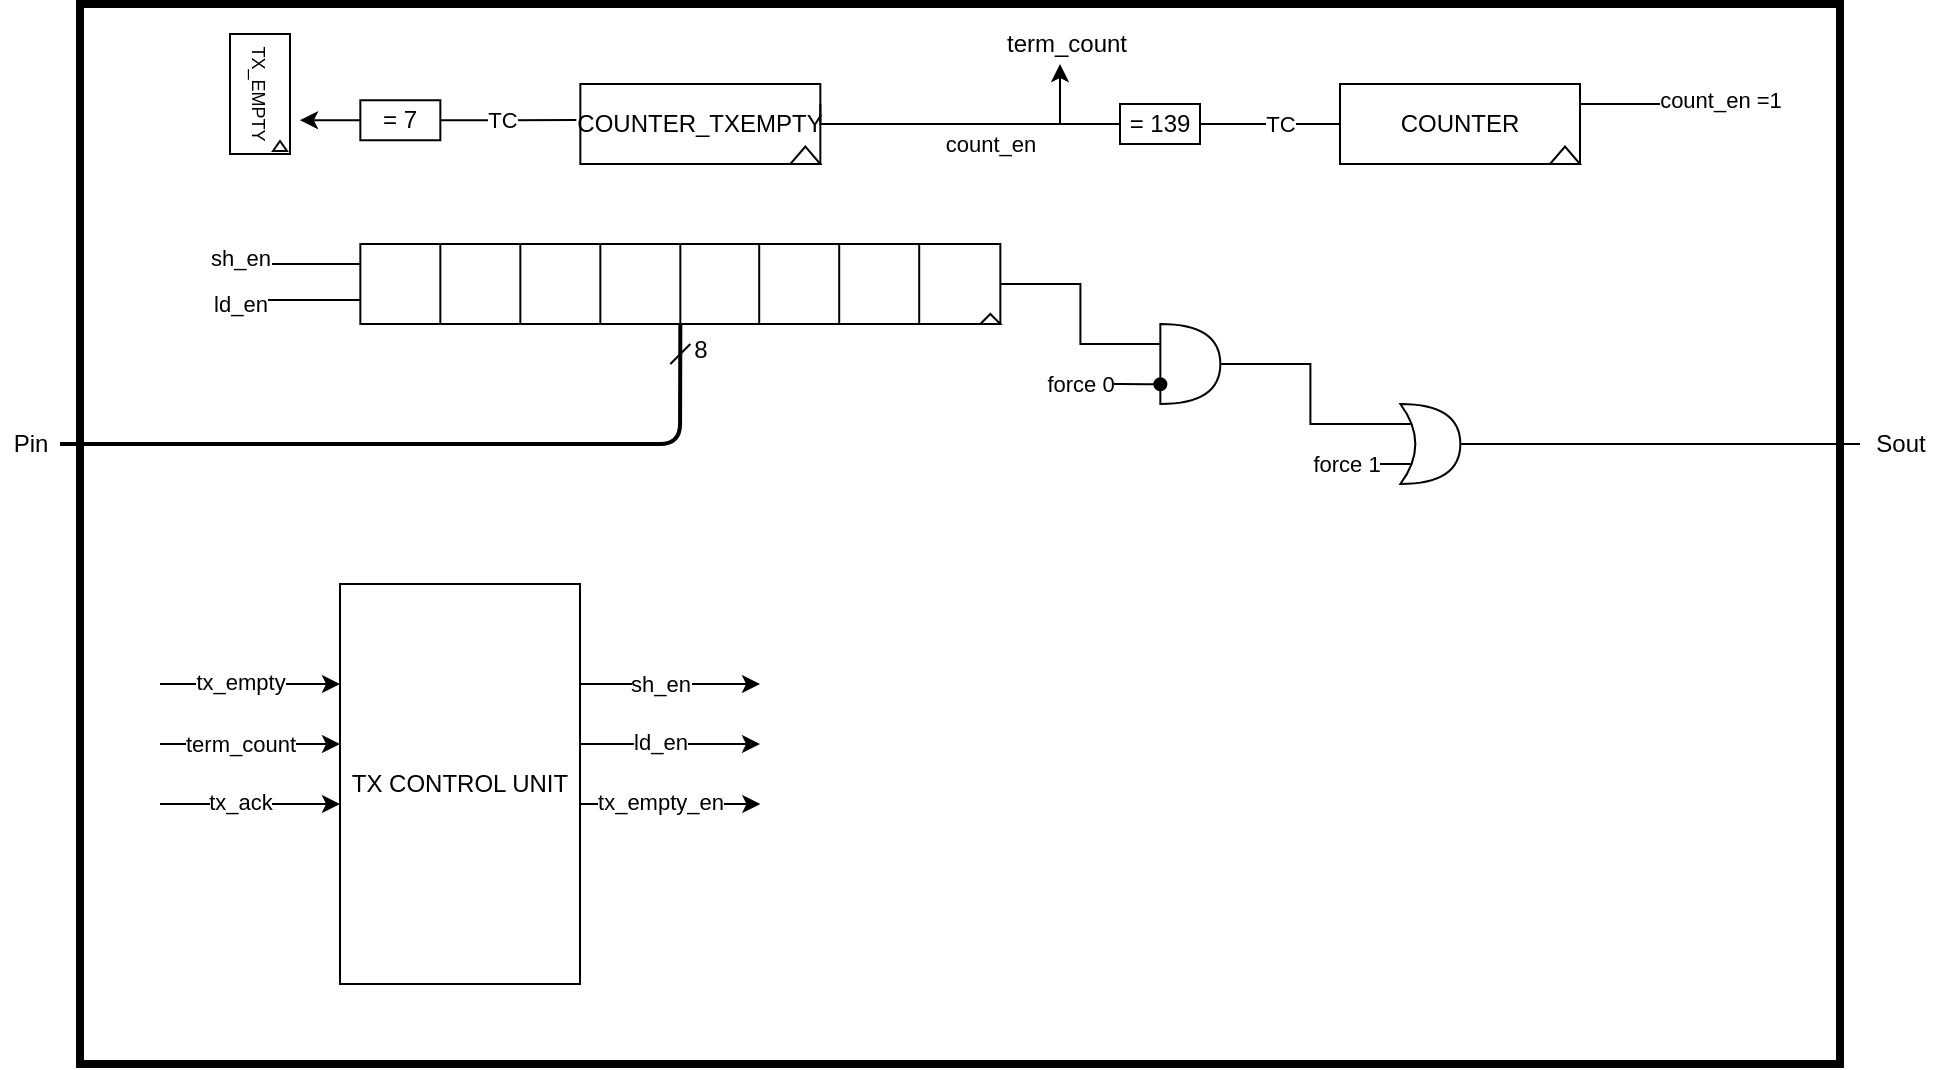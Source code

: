 <mxfile version="14.0.0" type="github">
  <diagram id="E9eVKeKwsIIePYfuzSH1" name="Page-1">
    <mxGraphModel dx="1588" dy="876" grid="1" gridSize="10" guides="1" tooltips="1" connect="1" arrows="1" fold="1" page="1" pageScale="1" pageWidth="827" pageHeight="1169" math="0" shadow="0">
      <root>
        <mxCell id="0" />
        <mxCell id="1" parent="0" />
        <mxCell id="0zrNOvpAkK2AncdlTujS-1" style="edgeStyle=orthogonalEdgeStyle;rounded=0;orthogonalLoop=1;jettySize=auto;html=1;entryX=0;entryY=0.25;entryDx=0;entryDy=0;entryPerimeter=0;endArrow=none;endFill=0;" parent="1" source="0zrNOvpAkK2AncdlTujS-2" target="0zrNOvpAkK2AncdlTujS-14" edge="1">
          <mxGeometry relative="1" as="geometry" />
        </mxCell>
        <mxCell id="0zrNOvpAkK2AncdlTujS-2" value="" style="rounded=0;whiteSpace=wrap;html=1;" parent="1" vertex="1">
          <mxGeometry x="180.17" y="150" width="320" height="40" as="geometry" />
        </mxCell>
        <mxCell id="0zrNOvpAkK2AncdlTujS-3" value="" style="endArrow=none;html=1;" parent="1" edge="1">
          <mxGeometry width="50" height="50" relative="1" as="geometry">
            <mxPoint x="220.17" y="190" as="sourcePoint" />
            <mxPoint x="220.17" y="150" as="targetPoint" />
          </mxGeometry>
        </mxCell>
        <mxCell id="0zrNOvpAkK2AncdlTujS-4" value="" style="endArrow=none;html=1;" parent="1" edge="1">
          <mxGeometry width="50" height="50" relative="1" as="geometry">
            <mxPoint x="260.17" y="190" as="sourcePoint" />
            <mxPoint x="260.17" y="150" as="targetPoint" />
          </mxGeometry>
        </mxCell>
        <mxCell id="0zrNOvpAkK2AncdlTujS-5" value="" style="endArrow=none;html=1;" parent="1" edge="1">
          <mxGeometry width="50" height="50" relative="1" as="geometry">
            <mxPoint x="300.17" y="190" as="sourcePoint" />
            <mxPoint x="300.17" y="150" as="targetPoint" />
          </mxGeometry>
        </mxCell>
        <mxCell id="0zrNOvpAkK2AncdlTujS-6" value="" style="endArrow=none;html=1;" parent="1" edge="1">
          <mxGeometry width="50" height="50" relative="1" as="geometry">
            <mxPoint x="340.17" y="190" as="sourcePoint" />
            <mxPoint x="340.17" y="150" as="targetPoint" />
          </mxGeometry>
        </mxCell>
        <mxCell id="0zrNOvpAkK2AncdlTujS-7" value="" style="endArrow=none;html=1;" parent="1" edge="1">
          <mxGeometry width="50" height="50" relative="1" as="geometry">
            <mxPoint x="379.6" y="190" as="sourcePoint" />
            <mxPoint x="379.6" y="150" as="targetPoint" />
          </mxGeometry>
        </mxCell>
        <mxCell id="0zrNOvpAkK2AncdlTujS-8" value="" style="endArrow=none;html=1;" parent="1" edge="1">
          <mxGeometry width="50" height="50" relative="1" as="geometry">
            <mxPoint x="419.6" y="190" as="sourcePoint" />
            <mxPoint x="419.6" y="150" as="targetPoint" />
          </mxGeometry>
        </mxCell>
        <mxCell id="0zrNOvpAkK2AncdlTujS-9" value="" style="endArrow=none;html=1;" parent="1" edge="1">
          <mxGeometry width="50" height="50" relative="1" as="geometry">
            <mxPoint x="459.6" y="190" as="sourcePoint" />
            <mxPoint x="459.6" y="150" as="targetPoint" />
          </mxGeometry>
        </mxCell>
        <mxCell id="0zrNOvpAkK2AncdlTujS-10" value="" style="triangle;whiteSpace=wrap;html=1;rotation=-90;" parent="1" vertex="1">
          <mxGeometry x="492.67" y="182.5" width="5" height="10" as="geometry" />
        </mxCell>
        <mxCell id="0zrNOvpAkK2AncdlTujS-11" value="" style="endArrow=none;html=1;strokeWidth=2;endFill=0;" parent="1" source="0zrNOvpAkK2AncdlTujS-33" edge="1">
          <mxGeometry width="50" height="50" relative="1" as="geometry">
            <mxPoint x="60" y="250" as="sourcePoint" />
            <mxPoint x="340.17" y="190" as="targetPoint" />
            <Array as="points">
              <mxPoint x="340" y="250" />
            </Array>
          </mxGeometry>
        </mxCell>
        <mxCell id="0zrNOvpAkK2AncdlTujS-12" value="" style="shape=xor;whiteSpace=wrap;html=1;" parent="1" vertex="1">
          <mxGeometry x="700.17" y="230" width="30" height="40" as="geometry" />
        </mxCell>
        <mxCell id="0zrNOvpAkK2AncdlTujS-13" style="edgeStyle=orthogonalEdgeStyle;rounded=0;orthogonalLoop=1;jettySize=auto;html=1;entryX=0.175;entryY=0.25;entryDx=0;entryDy=0;entryPerimeter=0;endArrow=none;endFill=0;" parent="1" source="0zrNOvpAkK2AncdlTujS-14" target="0zrNOvpAkK2AncdlTujS-12" edge="1">
          <mxGeometry relative="1" as="geometry" />
        </mxCell>
        <mxCell id="0zrNOvpAkK2AncdlTujS-14" value="" style="shape=or;whiteSpace=wrap;html=1;" parent="1" vertex="1">
          <mxGeometry x="580.17" y="190" width="30" height="40" as="geometry" />
        </mxCell>
        <mxCell id="0zrNOvpAkK2AncdlTujS-15" value="" style="endArrow=oval;html=1;endFill=1;" parent="1" edge="1">
          <mxGeometry width="50" height="50" relative="1" as="geometry">
            <mxPoint x="544.17" y="219.86" as="sourcePoint" />
            <mxPoint x="580.17" y="220.15" as="targetPoint" />
            <Array as="points">
              <mxPoint x="570.17" y="220.15" />
            </Array>
          </mxGeometry>
        </mxCell>
        <mxCell id="0zrNOvpAkK2AncdlTujS-16" value="force 0" style="edgeLabel;html=1;align=center;verticalAlign=middle;resizable=0;points=[];" parent="0zrNOvpAkK2AncdlTujS-15" vertex="1" connectable="0">
          <mxGeometry x="-0.024" y="1" relative="1" as="geometry">
            <mxPoint x="-21.63" y="0.94" as="offset" />
          </mxGeometry>
        </mxCell>
        <mxCell id="0zrNOvpAkK2AncdlTujS-17" value="" style="endArrow=none;html=1;entryX=0.175;entryY=0.75;entryDx=0;entryDy=0;entryPerimeter=0;endFill=0;" parent="1" target="0zrNOvpAkK2AncdlTujS-12" edge="1">
          <mxGeometry width="50" height="50" relative="1" as="geometry">
            <mxPoint x="660.17" y="260" as="sourcePoint" />
            <mxPoint x="700.17" y="260" as="targetPoint" />
          </mxGeometry>
        </mxCell>
        <mxCell id="0zrNOvpAkK2AncdlTujS-18" value="force 1" style="edgeLabel;html=1;align=center;verticalAlign=middle;resizable=0;points=[];" parent="0zrNOvpAkK2AncdlTujS-17" vertex="1" connectable="0">
          <mxGeometry x="-0.447" relative="1" as="geometry">
            <mxPoint as="offset" />
          </mxGeometry>
        </mxCell>
        <mxCell id="0zrNOvpAkK2AncdlTujS-19" value="" style="endArrow=none;html=1;endFill=0;" parent="1" target="0zrNOvpAkK2AncdlTujS-32" edge="1">
          <mxGeometry width="50" height="50" relative="1" as="geometry">
            <mxPoint x="730.17" y="250" as="sourcePoint" />
            <mxPoint x="780.17" y="250" as="targetPoint" />
          </mxGeometry>
        </mxCell>
        <mxCell id="0zrNOvpAkK2AncdlTujS-20" value="COUNTER_TXEMPTY" style="rounded=0;whiteSpace=wrap;html=1;" parent="1" vertex="1">
          <mxGeometry x="290.17" y="70" width="120" height="40" as="geometry" />
        </mxCell>
        <mxCell id="0zrNOvpAkK2AncdlTujS-21" style="edgeStyle=orthogonalEdgeStyle;rounded=0;orthogonalLoop=1;jettySize=auto;html=1;exitX=1;exitY=0.25;exitDx=0;exitDy=0;endArrow=none;endFill=0;entryX=0;entryY=0.5;entryDx=0;entryDy=0;" parent="1" source="0zrNOvpAkK2AncdlTujS-20" target="0zrNOvpAkK2AncdlTujS-40" edge="1">
          <mxGeometry relative="1" as="geometry">
            <mxPoint x="468.17" y="80" as="targetPoint" />
            <mxPoint x="377.67" y="70" as="sourcePoint" />
            <Array as="points">
              <mxPoint x="410" y="90" />
            </Array>
          </mxGeometry>
        </mxCell>
        <mxCell id="0zrNOvpAkK2AncdlTujS-22" value="count_en" style="edgeLabel;html=1;align=center;verticalAlign=middle;resizable=0;points=[];" parent="0zrNOvpAkK2AncdlTujS-21" vertex="1" connectable="0">
          <mxGeometry x="-0.296" y="-1" relative="1" as="geometry">
            <mxPoint x="38.57" y="9" as="offset" />
          </mxGeometry>
        </mxCell>
        <mxCell id="0zrNOvpAkK2AncdlTujS-23" value="" style="endArrow=none;html=1;entryX=0;entryY=0.25;entryDx=0;entryDy=0;" parent="1" target="0zrNOvpAkK2AncdlTujS-2" edge="1">
          <mxGeometry width="50" height="50" relative="1" as="geometry">
            <mxPoint x="130.17" y="160" as="sourcePoint" />
            <mxPoint x="240.17" y="220" as="targetPoint" />
          </mxGeometry>
        </mxCell>
        <mxCell id="0zrNOvpAkK2AncdlTujS-24" value="sh_en" style="edgeLabel;html=1;align=center;verticalAlign=middle;resizable=0;points=[];" parent="0zrNOvpAkK2AncdlTujS-23" vertex="1" connectable="0">
          <mxGeometry x="0.163" y="3" relative="1" as="geometry">
            <mxPoint x="-39.14" as="offset" />
          </mxGeometry>
        </mxCell>
        <mxCell id="0zrNOvpAkK2AncdlTujS-25" value="" style="endArrow=none;html=1;" parent="1" edge="1">
          <mxGeometry width="50" height="50" relative="1" as="geometry">
            <mxPoint x="120.17" y="178" as="sourcePoint" />
            <mxPoint x="180.17" y="178" as="targetPoint" />
            <Array as="points" />
          </mxGeometry>
        </mxCell>
        <mxCell id="0zrNOvpAkK2AncdlTujS-26" value="ld_en" style="edgeLabel;html=1;align=center;verticalAlign=middle;resizable=0;points=[];" parent="0zrNOvpAkK2AncdlTujS-25" vertex="1" connectable="0">
          <mxGeometry x="-0.462" y="-2" relative="1" as="geometry">
            <mxPoint x="-16.17" as="offset" />
          </mxGeometry>
        </mxCell>
        <mxCell id="0zrNOvpAkK2AncdlTujS-27" value="" style="endArrow=none;html=1;exitX=1;exitY=0.5;exitDx=0;exitDy=0;" parent="1" source="0zrNOvpAkK2AncdlTujS-30" edge="1">
          <mxGeometry width="50" height="50" relative="1" as="geometry">
            <mxPoint x="247.67" y="80" as="sourcePoint" />
            <mxPoint x="288.17" y="88" as="targetPoint" />
            <Array as="points" />
          </mxGeometry>
        </mxCell>
        <mxCell id="0zrNOvpAkK2AncdlTujS-28" value="TC" style="edgeLabel;html=1;align=center;verticalAlign=middle;resizable=0;points=[];" parent="0zrNOvpAkK2AncdlTujS-27" vertex="1" connectable="0">
          <mxGeometry x="0.253" y="2" relative="1" as="geometry">
            <mxPoint x="-12.28" y="2.18" as="offset" />
          </mxGeometry>
        </mxCell>
        <mxCell id="0zrNOvpAkK2AncdlTujS-29" style="edgeStyle=none;rounded=0;orthogonalLoop=1;jettySize=auto;html=1;" parent="1" source="0zrNOvpAkK2AncdlTujS-30" edge="1">
          <mxGeometry relative="1" as="geometry">
            <mxPoint x="150" y="88.13" as="targetPoint" />
          </mxGeometry>
        </mxCell>
        <mxCell id="0zrNOvpAkK2AncdlTujS-30" value="= 7" style="rounded=0;whiteSpace=wrap;html=1;" parent="1" vertex="1">
          <mxGeometry x="180.17" y="78.13" width="40" height="20" as="geometry" />
        </mxCell>
        <mxCell id="0zrNOvpAkK2AncdlTujS-31" value="" style="triangle;whiteSpace=wrap;html=1;rotation=-90;" parent="1" vertex="1">
          <mxGeometry x="398.3" y="98.13" width="8.75" height="15" as="geometry" />
        </mxCell>
        <mxCell id="0zrNOvpAkK2AncdlTujS-32" value="Sout" style="text;html=1;align=center;verticalAlign=middle;resizable=0;points=[];autosize=1;" parent="1" vertex="1">
          <mxGeometry x="930" y="240" width="40" height="20" as="geometry" />
        </mxCell>
        <mxCell id="0zrNOvpAkK2AncdlTujS-33" value="Pin" style="text;html=1;align=center;verticalAlign=middle;resizable=0;points=[];autosize=1;" parent="1" vertex="1">
          <mxGeometry y="240" width="30" height="20" as="geometry" />
        </mxCell>
        <mxCell id="0zrNOvpAkK2AncdlTujS-35" value="COUNTER" style="rounded=0;whiteSpace=wrap;html=1;" parent="1" vertex="1">
          <mxGeometry x="670" y="70" width="120" height="40" as="geometry" />
        </mxCell>
        <mxCell id="0zrNOvpAkK2AncdlTujS-36" style="edgeStyle=orthogonalEdgeStyle;rounded=0;orthogonalLoop=1;jettySize=auto;html=1;exitX=1;exitY=0.25;exitDx=0;exitDy=0;endArrow=none;endFill=0;" parent="1" source="0zrNOvpAkK2AncdlTujS-35" edge="1">
          <mxGeometry relative="1" as="geometry">
            <mxPoint x="848" y="80" as="targetPoint" />
            <mxPoint x="757.5" y="70" as="sourcePoint" />
            <Array as="points">
              <mxPoint x="847.5" y="80" />
            </Array>
          </mxGeometry>
        </mxCell>
        <mxCell id="0zrNOvpAkK2AncdlTujS-37" value="count_en =1" style="edgeLabel;html=1;align=center;verticalAlign=middle;resizable=0;points=[];" parent="0zrNOvpAkK2AncdlTujS-36" vertex="1" connectable="0">
          <mxGeometry x="-0.296" y="-1" relative="1" as="geometry">
            <mxPoint x="49" y="-2.87" as="offset" />
          </mxGeometry>
        </mxCell>
        <mxCell id="0zrNOvpAkK2AncdlTujS-38" value="" style="endArrow=none;html=1;exitX=1;exitY=0.5;exitDx=0;exitDy=0;entryX=0;entryY=0.5;entryDx=0;entryDy=0;" parent="1" source="0zrNOvpAkK2AncdlTujS-40" target="0zrNOvpAkK2AncdlTujS-35" edge="1">
          <mxGeometry width="50" height="50" relative="1" as="geometry">
            <mxPoint x="627.5" y="80" as="sourcePoint" />
            <mxPoint x="668" y="88" as="targetPoint" />
            <Array as="points" />
          </mxGeometry>
        </mxCell>
        <mxCell id="0zrNOvpAkK2AncdlTujS-39" value="TC" style="edgeLabel;html=1;align=center;verticalAlign=middle;resizable=0;points=[];" parent="0zrNOvpAkK2AncdlTujS-38" vertex="1" connectable="0">
          <mxGeometry x="0.253" y="2" relative="1" as="geometry">
            <mxPoint x="-3.89" y="2" as="offset" />
          </mxGeometry>
        </mxCell>
        <mxCell id="0zrNOvpAkK2AncdlTujS-40" value="= 139" style="rounded=0;whiteSpace=wrap;html=1;" parent="1" vertex="1">
          <mxGeometry x="560" y="80" width="40" height="20" as="geometry" />
        </mxCell>
        <mxCell id="0zrNOvpAkK2AncdlTujS-41" value="" style="triangle;whiteSpace=wrap;html=1;rotation=-90;" parent="1" vertex="1">
          <mxGeometry x="778.13" y="98.13" width="8.75" height="15" as="geometry" />
        </mxCell>
        <mxCell id="0zrNOvpAkK2AncdlTujS-42" value="" style="endArrow=classic;html=1;" parent="1" edge="1">
          <mxGeometry width="50" height="50" relative="1" as="geometry">
            <mxPoint x="530" y="90" as="sourcePoint" />
            <mxPoint x="530" y="60" as="targetPoint" />
          </mxGeometry>
        </mxCell>
        <mxCell id="0zrNOvpAkK2AncdlTujS-43" value="term_count" style="text;html=1;align=center;verticalAlign=middle;resizable=0;points=[];autosize=1;" parent="1" vertex="1">
          <mxGeometry x="492.67" y="40" width="80" height="20" as="geometry" />
        </mxCell>
        <mxCell id="0zrNOvpAkK2AncdlTujS-46" value="&lt;font style=&quot;font-size: 9px&quot;&gt;TX_EMPTY&lt;/font&gt;" style="rounded=0;whiteSpace=wrap;html=1;rotation=90;" parent="1" vertex="1">
          <mxGeometry x="100" y="60" width="60" height="30" as="geometry" />
        </mxCell>
        <mxCell id="0zrNOvpAkK2AncdlTujS-47" value="" style="triangle;whiteSpace=wrap;html=1;rotation=-90;" parent="1" vertex="1">
          <mxGeometry x="137.5" y="97.5" width="5" height="7" as="geometry" />
        </mxCell>
        <mxCell id="8gKwvPRi9Bl_LgLOaigl-1" value="TX CONTROL UNIT" style="rounded=0;whiteSpace=wrap;html=1;" vertex="1" parent="1">
          <mxGeometry x="170" y="320" width="120" height="200" as="geometry" />
        </mxCell>
        <mxCell id="8gKwvPRi9Bl_LgLOaigl-2" value="" style="endArrow=classic;html=1;entryX=0;entryY=0.25;entryDx=0;entryDy=0;" edge="1" parent="1" target="8gKwvPRi9Bl_LgLOaigl-1">
          <mxGeometry width="50" height="50" relative="1" as="geometry">
            <mxPoint x="80" y="370" as="sourcePoint" />
            <mxPoint x="120" y="330" as="targetPoint" />
          </mxGeometry>
        </mxCell>
        <mxCell id="8gKwvPRi9Bl_LgLOaigl-3" value="tx_empty" style="edgeLabel;html=1;align=center;verticalAlign=middle;resizable=0;points=[];" vertex="1" connectable="0" parent="8gKwvPRi9Bl_LgLOaigl-2">
          <mxGeometry x="0.244" y="1" relative="1" as="geometry">
            <mxPoint x="-16" as="offset" />
          </mxGeometry>
        </mxCell>
        <mxCell id="8gKwvPRi9Bl_LgLOaigl-4" value="" style="endArrow=classic;html=1;entryX=0;entryY=0.25;entryDx=0;entryDy=0;" edge="1" parent="1">
          <mxGeometry width="50" height="50" relative="1" as="geometry">
            <mxPoint x="80" y="400" as="sourcePoint" />
            <mxPoint x="170" y="400" as="targetPoint" />
          </mxGeometry>
        </mxCell>
        <mxCell id="8gKwvPRi9Bl_LgLOaigl-5" value="term_count" style="edgeLabel;html=1;align=center;verticalAlign=middle;resizable=0;points=[];" vertex="1" connectable="0" parent="8gKwvPRi9Bl_LgLOaigl-4">
          <mxGeometry x="0.244" y="1" relative="1" as="geometry">
            <mxPoint x="-16" y="1" as="offset" />
          </mxGeometry>
        </mxCell>
        <mxCell id="8gKwvPRi9Bl_LgLOaigl-6" value="" style="endArrow=classic;html=1;exitX=1;exitY=0.25;exitDx=0;exitDy=0;" edge="1" parent="1" source="8gKwvPRi9Bl_LgLOaigl-1">
          <mxGeometry width="50" height="50" relative="1" as="geometry">
            <mxPoint x="290" y="360" as="sourcePoint" />
            <mxPoint x="380" y="370" as="targetPoint" />
          </mxGeometry>
        </mxCell>
        <mxCell id="8gKwvPRi9Bl_LgLOaigl-7" value="sh_en" style="edgeLabel;html=1;align=center;verticalAlign=middle;resizable=0;points=[];" vertex="1" connectable="0" parent="8gKwvPRi9Bl_LgLOaigl-6">
          <mxGeometry x="0.244" y="1" relative="1" as="geometry">
            <mxPoint x="-16" y="1" as="offset" />
          </mxGeometry>
        </mxCell>
        <mxCell id="8gKwvPRi9Bl_LgLOaigl-8" value="" style="endArrow=classic;html=1;entryX=0;entryY=0.25;entryDx=0;entryDy=0;" edge="1" parent="1">
          <mxGeometry width="50" height="50" relative="1" as="geometry">
            <mxPoint x="290" y="400" as="sourcePoint" />
            <mxPoint x="380" y="400" as="targetPoint" />
          </mxGeometry>
        </mxCell>
        <mxCell id="8gKwvPRi9Bl_LgLOaigl-9" value="ld_en" style="edgeLabel;html=1;align=center;verticalAlign=middle;resizable=0;points=[];" vertex="1" connectable="0" parent="8gKwvPRi9Bl_LgLOaigl-8">
          <mxGeometry x="0.244" y="1" relative="1" as="geometry">
            <mxPoint x="-16" as="offset" />
          </mxGeometry>
        </mxCell>
        <mxCell id="8gKwvPRi9Bl_LgLOaigl-10" value="" style="endArrow=classic;html=1;entryX=0;entryY=0.25;entryDx=0;entryDy=0;" edge="1" parent="1">
          <mxGeometry width="50" height="50" relative="1" as="geometry">
            <mxPoint x="290.17" y="430" as="sourcePoint" />
            <mxPoint x="380.17" y="430" as="targetPoint" />
          </mxGeometry>
        </mxCell>
        <mxCell id="8gKwvPRi9Bl_LgLOaigl-11" value="tx_empty_en" style="edgeLabel;html=1;align=center;verticalAlign=middle;resizable=0;points=[];direction=south;" vertex="1" connectable="0" parent="8gKwvPRi9Bl_LgLOaigl-10">
          <mxGeometry x="0.244" y="1" relative="1" as="geometry">
            <mxPoint x="-16" as="offset" />
          </mxGeometry>
        </mxCell>
        <mxCell id="8gKwvPRi9Bl_LgLOaigl-12" value="" style="endArrow=classic;html=1;entryX=0;entryY=0.25;entryDx=0;entryDy=0;" edge="1" parent="1">
          <mxGeometry width="50" height="50" relative="1" as="geometry">
            <mxPoint x="80" y="430" as="sourcePoint" />
            <mxPoint x="170" y="430" as="targetPoint" />
          </mxGeometry>
        </mxCell>
        <mxCell id="8gKwvPRi9Bl_LgLOaigl-13" value="tx_ack" style="edgeLabel;html=1;align=center;verticalAlign=middle;resizable=0;points=[];" vertex="1" connectable="0" parent="8gKwvPRi9Bl_LgLOaigl-12">
          <mxGeometry x="0.244" y="1" relative="1" as="geometry">
            <mxPoint x="-16" as="offset" />
          </mxGeometry>
        </mxCell>
        <mxCell id="8gKwvPRi9Bl_LgLOaigl-14" value="" style="rounded=0;whiteSpace=wrap;html=1;fillColor=none;strokeWidth=4;" vertex="1" parent="1">
          <mxGeometry x="40" y="30" width="880" height="530" as="geometry" />
        </mxCell>
        <mxCell id="8gKwvPRi9Bl_LgLOaigl-15" value="" style="endArrow=none;html=1;strokeWidth=1;" edge="1" parent="1">
          <mxGeometry width="50" height="50" relative="1" as="geometry">
            <mxPoint x="335.17" y="210" as="sourcePoint" />
            <mxPoint x="345.17" y="200" as="targetPoint" />
          </mxGeometry>
        </mxCell>
        <mxCell id="8gKwvPRi9Bl_LgLOaigl-16" value="8" style="text;html=1;align=center;verticalAlign=middle;resizable=0;points=[];autosize=1;" vertex="1" parent="1">
          <mxGeometry x="340.17" y="192.5" width="20" height="20" as="geometry" />
        </mxCell>
      </root>
    </mxGraphModel>
  </diagram>
</mxfile>
